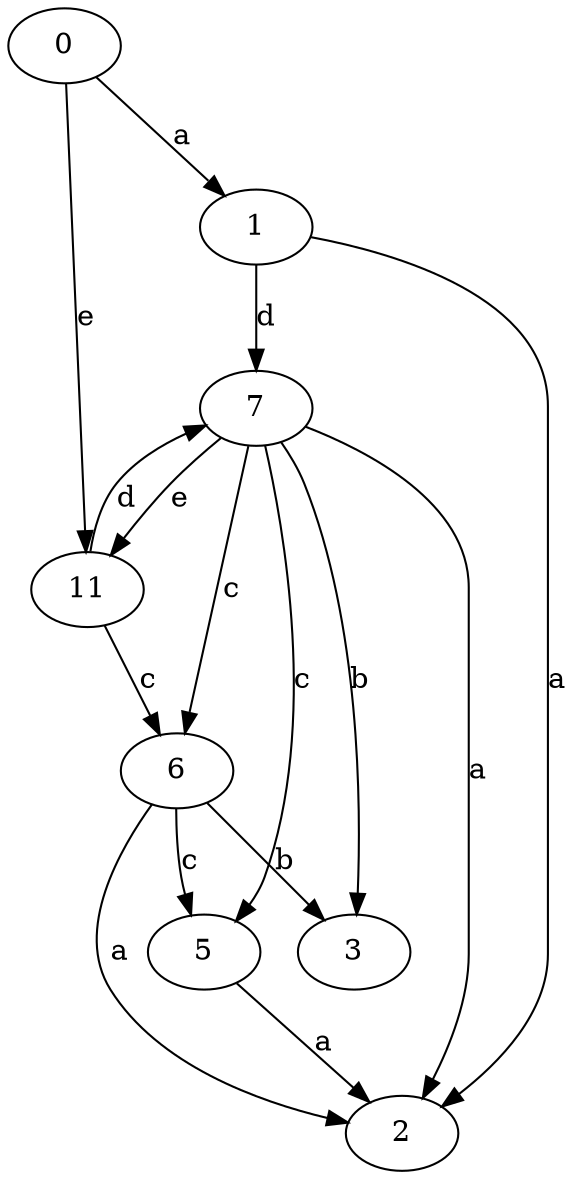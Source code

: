 strict digraph  {
1;
0;
2;
3;
5;
6;
7;
11;
1 -> 2  [label=a];
1 -> 7  [label=d];
0 -> 1  [label=a];
0 -> 11  [label=e];
5 -> 2  [label=a];
6 -> 2  [label=a];
6 -> 3  [label=b];
6 -> 5  [label=c];
7 -> 2  [label=a];
7 -> 3  [label=b];
7 -> 5  [label=c];
7 -> 6  [label=c];
7 -> 11  [label=e];
11 -> 6  [label=c];
11 -> 7  [label=d];
}
